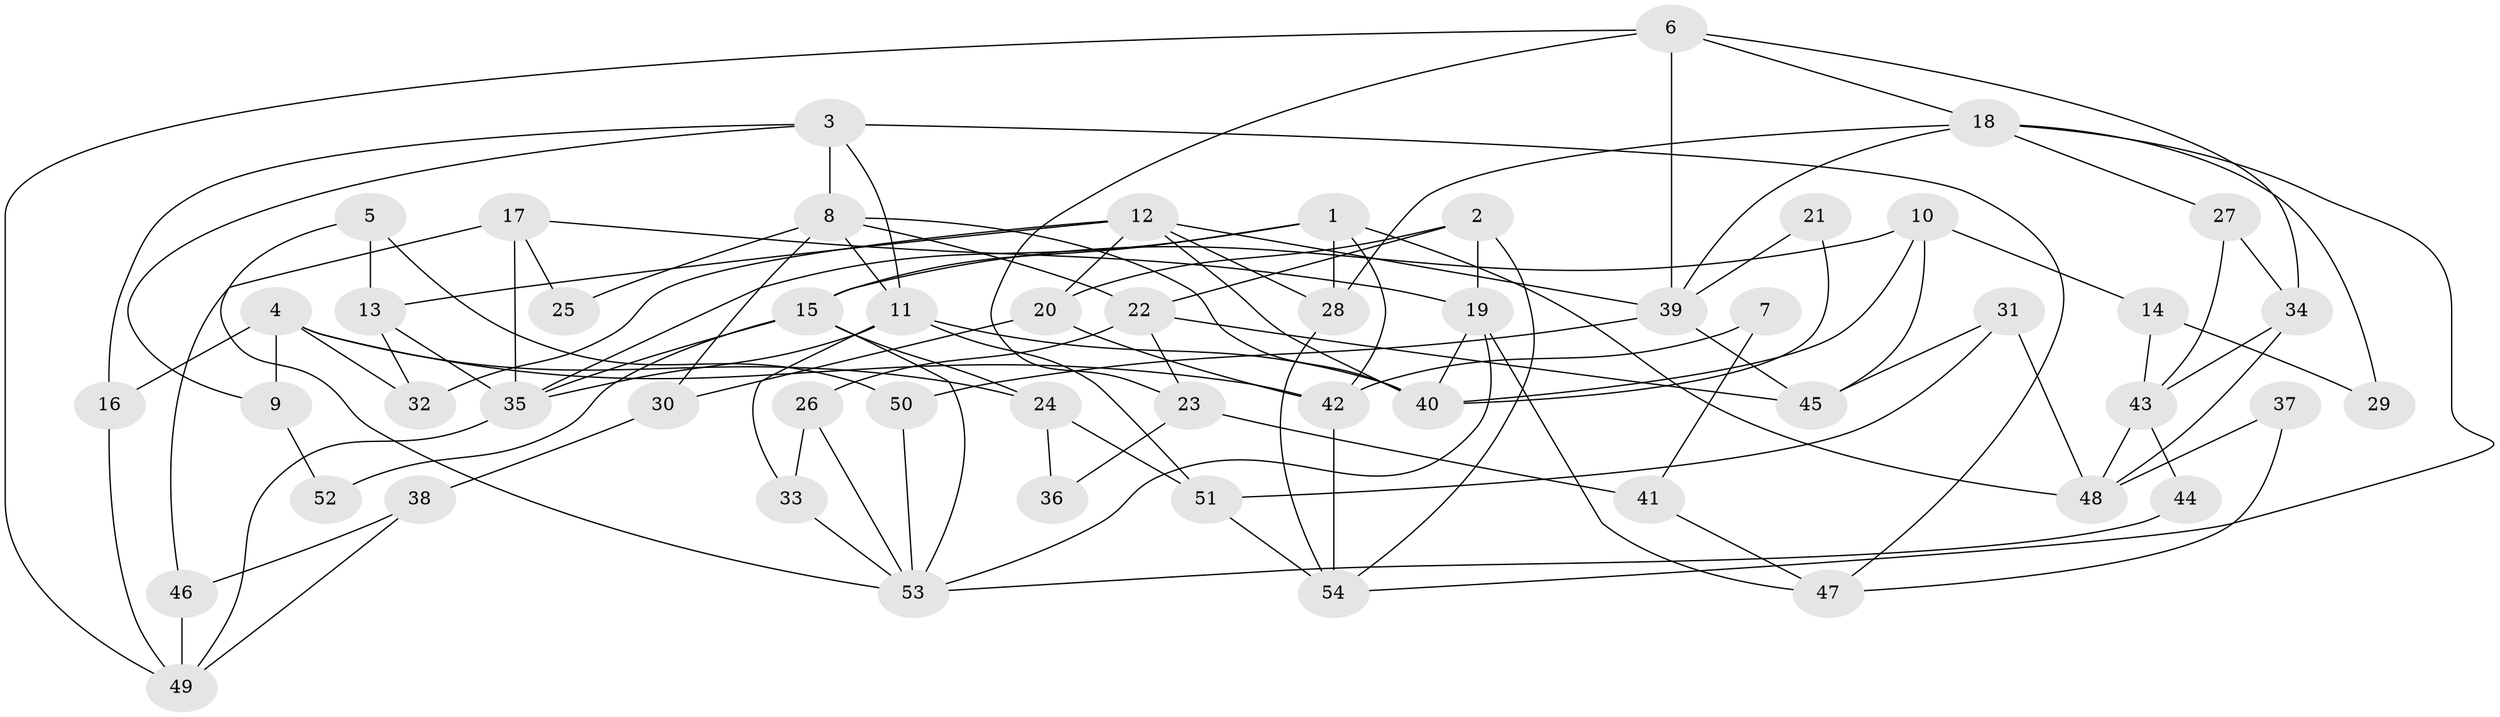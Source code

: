 // Generated by graph-tools (version 1.1) at 2025/49/03/09/25 04:49:02]
// undirected, 54 vertices, 108 edges
graph export_dot {
graph [start="1"]
  node [color=gray90,style=filled];
  1;
  2;
  3;
  4;
  5;
  6;
  7;
  8;
  9;
  10;
  11;
  12;
  13;
  14;
  15;
  16;
  17;
  18;
  19;
  20;
  21;
  22;
  23;
  24;
  25;
  26;
  27;
  28;
  29;
  30;
  31;
  32;
  33;
  34;
  35;
  36;
  37;
  38;
  39;
  40;
  41;
  42;
  43;
  44;
  45;
  46;
  47;
  48;
  49;
  50;
  51;
  52;
  53;
  54;
  1 -- 48;
  1 -- 35;
  1 -- 15;
  1 -- 28;
  1 -- 42;
  2 -- 54;
  2 -- 19;
  2 -- 20;
  2 -- 22;
  3 -- 16;
  3 -- 11;
  3 -- 8;
  3 -- 9;
  3 -- 47;
  4 -- 42;
  4 -- 24;
  4 -- 9;
  4 -- 16;
  4 -- 32;
  5 -- 53;
  5 -- 13;
  5 -- 50;
  6 -- 49;
  6 -- 39;
  6 -- 18;
  6 -- 23;
  6 -- 34;
  7 -- 42;
  7 -- 41;
  8 -- 40;
  8 -- 11;
  8 -- 22;
  8 -- 25;
  8 -- 30;
  9 -- 52;
  10 -- 15;
  10 -- 45;
  10 -- 14;
  10 -- 40;
  11 -- 40;
  11 -- 33;
  11 -- 35;
  11 -- 51;
  12 -- 32;
  12 -- 28;
  12 -- 13;
  12 -- 20;
  12 -- 39;
  12 -- 40;
  13 -- 35;
  13 -- 32;
  14 -- 43;
  14 -- 29;
  15 -- 53;
  15 -- 24;
  15 -- 35;
  15 -- 52;
  16 -- 49;
  17 -- 19;
  17 -- 35;
  17 -- 25;
  17 -- 46;
  18 -- 28;
  18 -- 27;
  18 -- 29;
  18 -- 39;
  18 -- 54;
  19 -- 53;
  19 -- 40;
  19 -- 47;
  20 -- 30;
  20 -- 42;
  21 -- 39;
  21 -- 40;
  22 -- 23;
  22 -- 26;
  22 -- 45;
  23 -- 36;
  23 -- 41;
  24 -- 51;
  24 -- 36;
  26 -- 53;
  26 -- 33;
  27 -- 34;
  27 -- 43;
  28 -- 54;
  30 -- 38;
  31 -- 51;
  31 -- 45;
  31 -- 48;
  33 -- 53;
  34 -- 43;
  34 -- 48;
  35 -- 49;
  37 -- 48;
  37 -- 47;
  38 -- 46;
  38 -- 49;
  39 -- 45;
  39 -- 50;
  41 -- 47;
  42 -- 54;
  43 -- 48;
  43 -- 44;
  44 -- 53;
  46 -- 49;
  50 -- 53;
  51 -- 54;
}
